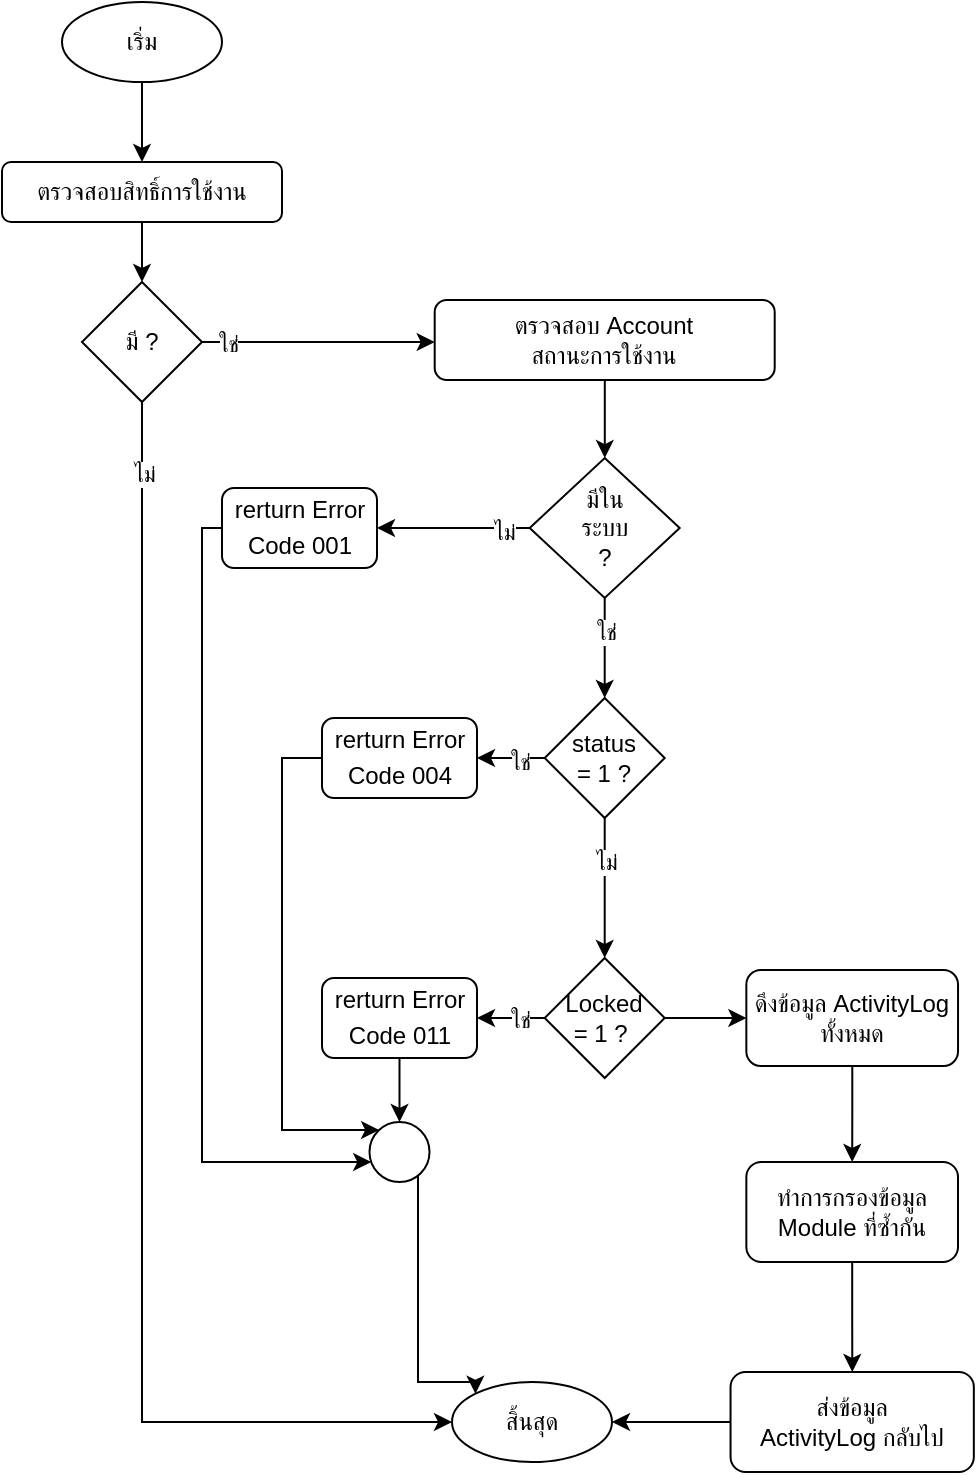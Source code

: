 <mxfile version="21.3.7" type="github" pages="3">
  <diagram name="หน้า-1" id="tiCta9_tQPxMo0woJ-PT">
    <mxGraphModel dx="1418" dy="749" grid="1" gridSize="10" guides="1" tooltips="1" connect="1" arrows="1" fold="1" page="1" pageScale="1" pageWidth="827" pageHeight="1169" math="0" shadow="0">
      <root>
        <mxCell id="0" />
        <mxCell id="1" parent="0" />
        <mxCell id="zOOIBj5y91EJWNY3sWVs-1" value="เริ่ม" style="ellipse;whiteSpace=wrap;html=1;" vertex="1" parent="1">
          <mxGeometry x="212" y="130" width="80" height="40" as="geometry" />
        </mxCell>
        <mxCell id="zOOIBj5y91EJWNY3sWVs-2" value="ตรวจสอบสิทธิ์การใช้งาน" style="rounded=1;whiteSpace=wrap;html=1;" vertex="1" parent="1">
          <mxGeometry x="182" y="210" width="140" height="30" as="geometry" />
        </mxCell>
        <mxCell id="zOOIBj5y91EJWNY3sWVs-3" value="" style="edgeStyle=orthogonalEdgeStyle;rounded=0;orthogonalLoop=1;jettySize=auto;html=1;" edge="1" parent="1" source="zOOIBj5y91EJWNY3sWVs-1" target="zOOIBj5y91EJWNY3sWVs-2">
          <mxGeometry relative="1" as="geometry" />
        </mxCell>
        <mxCell id="zOOIBj5y91EJWNY3sWVs-4" value="มี ?" style="rhombus;whiteSpace=wrap;html=1;" vertex="1" parent="1">
          <mxGeometry x="222" y="270" width="60" height="60" as="geometry" />
        </mxCell>
        <mxCell id="zOOIBj5y91EJWNY3sWVs-5" value="" style="edgeStyle=orthogonalEdgeStyle;rounded=0;orthogonalLoop=1;jettySize=auto;html=1;" edge="1" parent="1" source="zOOIBj5y91EJWNY3sWVs-2" target="zOOIBj5y91EJWNY3sWVs-4">
          <mxGeometry relative="1" as="geometry" />
        </mxCell>
        <mxCell id="zOOIBj5y91EJWNY3sWVs-6" value="สิ้นสุด" style="ellipse;whiteSpace=wrap;html=1;" vertex="1" parent="1">
          <mxGeometry x="407" y="820" width="80" height="40" as="geometry" />
        </mxCell>
        <mxCell id="zOOIBj5y91EJWNY3sWVs-7" style="edgeStyle=orthogonalEdgeStyle;rounded=0;orthogonalLoop=1;jettySize=auto;html=1;entryX=0;entryY=0.5;entryDx=0;entryDy=0;" edge="1" parent="1" source="zOOIBj5y91EJWNY3sWVs-4" target="zOOIBj5y91EJWNY3sWVs-6">
          <mxGeometry relative="1" as="geometry">
            <Array as="points">
              <mxPoint x="252" y="840" />
            </Array>
          </mxGeometry>
        </mxCell>
        <mxCell id="zOOIBj5y91EJWNY3sWVs-8" value="ไม่" style="edgeLabel;html=1;align=center;verticalAlign=middle;resizable=0;points=[];" vertex="1" connectable="0" parent="zOOIBj5y91EJWNY3sWVs-7">
          <mxGeometry x="-0.892" y="1" relative="1" as="geometry">
            <mxPoint as="offset" />
          </mxGeometry>
        </mxCell>
        <mxCell id="zOOIBj5y91EJWNY3sWVs-9" value="ตรวจสอบ Account &lt;br&gt;สถานะการใช้งาน" style="rounded=1;whiteSpace=wrap;html=1;" vertex="1" parent="1">
          <mxGeometry x="398.35" y="279" width="170" height="40" as="geometry" />
        </mxCell>
        <mxCell id="zOOIBj5y91EJWNY3sWVs-10" value="" style="edgeStyle=orthogonalEdgeStyle;rounded=0;orthogonalLoop=1;jettySize=auto;html=1;" edge="1" parent="1" source="zOOIBj5y91EJWNY3sWVs-4" target="zOOIBj5y91EJWNY3sWVs-9">
          <mxGeometry relative="1" as="geometry">
            <Array as="points">
              <mxPoint x="362" y="300" />
              <mxPoint x="362" y="300" />
            </Array>
          </mxGeometry>
        </mxCell>
        <mxCell id="zOOIBj5y91EJWNY3sWVs-11" value="ใช่" style="edgeLabel;html=1;align=center;verticalAlign=middle;resizable=0;points=[];" vertex="1" connectable="0" parent="zOOIBj5y91EJWNY3sWVs-10">
          <mxGeometry x="-0.78" y="-1" relative="1" as="geometry">
            <mxPoint as="offset" />
          </mxGeometry>
        </mxCell>
        <mxCell id="zOOIBj5y91EJWNY3sWVs-12" value="มีใน&lt;br&gt;ระบบ &lt;br&gt;?" style="rhombus;whiteSpace=wrap;html=1;" vertex="1" parent="1">
          <mxGeometry x="445.85" y="358" width="75" height="70" as="geometry" />
        </mxCell>
        <mxCell id="zOOIBj5y91EJWNY3sWVs-13" value="" style="edgeStyle=orthogonalEdgeStyle;rounded=0;orthogonalLoop=1;jettySize=auto;html=1;" edge="1" parent="1" source="zOOIBj5y91EJWNY3sWVs-9" target="zOOIBj5y91EJWNY3sWVs-12">
          <mxGeometry relative="1" as="geometry" />
        </mxCell>
        <mxCell id="zOOIBj5y91EJWNY3sWVs-14" value="status&lt;br style=&quot;border-color: var(--border-color);&quot;&gt;= 1 ?" style="rhombus;whiteSpace=wrap;html=1;" vertex="1" parent="1">
          <mxGeometry x="453.35" y="478" width="60" height="60" as="geometry" />
        </mxCell>
        <mxCell id="zOOIBj5y91EJWNY3sWVs-15" value="" style="edgeStyle=orthogonalEdgeStyle;rounded=0;orthogonalLoop=1;jettySize=auto;html=1;" edge="1" parent="1" source="zOOIBj5y91EJWNY3sWVs-12" target="zOOIBj5y91EJWNY3sWVs-14">
          <mxGeometry relative="1" as="geometry" />
        </mxCell>
        <mxCell id="zOOIBj5y91EJWNY3sWVs-16" value="ใช่" style="edgeLabel;html=1;align=center;verticalAlign=middle;resizable=0;points=[];" vertex="1" connectable="0" parent="zOOIBj5y91EJWNY3sWVs-15">
          <mxGeometry x="-0.325" y="2" relative="1" as="geometry">
            <mxPoint x="-2" as="offset" />
          </mxGeometry>
        </mxCell>
        <mxCell id="zOOIBj5y91EJWNY3sWVs-17" value="Locked&lt;br style=&quot;border-color: var(--border-color);&quot;&gt;= 1 ?&amp;nbsp;" style="rhombus;whiteSpace=wrap;html=1;" vertex="1" parent="1">
          <mxGeometry x="453.35" y="608" width="60" height="60" as="geometry" />
        </mxCell>
        <mxCell id="zOOIBj5y91EJWNY3sWVs-18" value="" style="edgeStyle=orthogonalEdgeStyle;rounded=0;orthogonalLoop=1;jettySize=auto;html=1;" edge="1" parent="1" source="zOOIBj5y91EJWNY3sWVs-14" target="zOOIBj5y91EJWNY3sWVs-17">
          <mxGeometry relative="1" as="geometry" />
        </mxCell>
        <mxCell id="zOOIBj5y91EJWNY3sWVs-19" value="ไม่" style="edgeLabel;html=1;align=center;verticalAlign=middle;resizable=0;points=[];" vertex="1" connectable="0" parent="zOOIBj5y91EJWNY3sWVs-18">
          <mxGeometry x="-0.374" relative="1" as="geometry">
            <mxPoint as="offset" />
          </mxGeometry>
        </mxCell>
        <mxCell id="zOOIBj5y91EJWNY3sWVs-20" style="edgeStyle=orthogonalEdgeStyle;rounded=0;orthogonalLoop=1;jettySize=auto;html=1;entryX=0;entryY=0;entryDx=0;entryDy=0;" edge="1" parent="1" source="zOOIBj5y91EJWNY3sWVs-21" target="zOOIBj5y91EJWNY3sWVs-6">
          <mxGeometry relative="1" as="geometry">
            <Array as="points">
              <mxPoint x="390" y="820" />
              <mxPoint x="419" y="820" />
            </Array>
          </mxGeometry>
        </mxCell>
        <mxCell id="zOOIBj5y91EJWNY3sWVs-21" value="" style="ellipse;whiteSpace=wrap;html=1;aspect=fixed;" vertex="1" parent="1">
          <mxGeometry x="365.75" y="690" width="30" height="30" as="geometry" />
        </mxCell>
        <mxCell id="zOOIBj5y91EJWNY3sWVs-22" style="edgeStyle=orthogonalEdgeStyle;rounded=0;orthogonalLoop=1;jettySize=auto;html=1;" edge="1" parent="1" source="zOOIBj5y91EJWNY3sWVs-23" target="zOOIBj5y91EJWNY3sWVs-21">
          <mxGeometry relative="1" as="geometry">
            <Array as="points">
              <mxPoint x="282" y="393" />
              <mxPoint x="282" y="710" />
            </Array>
          </mxGeometry>
        </mxCell>
        <mxCell id="zOOIBj5y91EJWNY3sWVs-23" value="rerturn Error Code&amp;nbsp;001&lt;span style=&quot;font-size: medium; text-align: start;&quot;&gt;&lt;/span&gt;" style="rounded=1;whiteSpace=wrap;html=1;" vertex="1" parent="1">
          <mxGeometry x="292" y="373" width="77.5" height="40" as="geometry" />
        </mxCell>
        <mxCell id="zOOIBj5y91EJWNY3sWVs-24" style="edgeStyle=orthogonalEdgeStyle;rounded=0;orthogonalLoop=1;jettySize=auto;html=1;" edge="1" parent="1" source="zOOIBj5y91EJWNY3sWVs-12" target="zOOIBj5y91EJWNY3sWVs-23">
          <mxGeometry relative="1" as="geometry">
            <mxPoint x="382.1" y="498" as="targetPoint" />
          </mxGeometry>
        </mxCell>
        <mxCell id="zOOIBj5y91EJWNY3sWVs-25" value="ไม่" style="edgeLabel;html=1;align=center;verticalAlign=middle;resizable=0;points=[];" vertex="1" connectable="0" parent="zOOIBj5y91EJWNY3sWVs-24">
          <mxGeometry x="-0.657" y="2" relative="1" as="geometry">
            <mxPoint as="offset" />
          </mxGeometry>
        </mxCell>
        <mxCell id="zOOIBj5y91EJWNY3sWVs-26" style="edgeStyle=orthogonalEdgeStyle;rounded=0;orthogonalLoop=1;jettySize=auto;html=1;entryX=0.5;entryY=0;entryDx=0;entryDy=0;" edge="1" parent="1" source="zOOIBj5y91EJWNY3sWVs-27" target="zOOIBj5y91EJWNY3sWVs-21">
          <mxGeometry relative="1" as="geometry" />
        </mxCell>
        <mxCell id="zOOIBj5y91EJWNY3sWVs-27" value="rerturn Error Code&amp;nbsp;011&lt;span style=&quot;font-size: medium; text-align: start;&quot;&gt;&lt;/span&gt;" style="rounded=1;whiteSpace=wrap;html=1;" vertex="1" parent="1">
          <mxGeometry x="342" y="618" width="77.5" height="40" as="geometry" />
        </mxCell>
        <mxCell id="zOOIBj5y91EJWNY3sWVs-28" value="" style="edgeStyle=orthogonalEdgeStyle;rounded=0;orthogonalLoop=1;jettySize=auto;html=1;" edge="1" parent="1" source="zOOIBj5y91EJWNY3sWVs-17" target="zOOIBj5y91EJWNY3sWVs-27">
          <mxGeometry relative="1" as="geometry" />
        </mxCell>
        <mxCell id="zOOIBj5y91EJWNY3sWVs-29" value="ใช่" style="edgeLabel;html=1;align=center;verticalAlign=middle;resizable=0;points=[];" vertex="1" connectable="0" parent="zOOIBj5y91EJWNY3sWVs-28">
          <mxGeometry x="-0.461" y="1" relative="1" as="geometry">
            <mxPoint as="offset" />
          </mxGeometry>
        </mxCell>
        <mxCell id="zOOIBj5y91EJWNY3sWVs-30" style="edgeStyle=orthogonalEdgeStyle;rounded=0;orthogonalLoop=1;jettySize=auto;html=1;" edge="1" parent="1" source="zOOIBj5y91EJWNY3sWVs-31" target="zOOIBj5y91EJWNY3sWVs-21">
          <mxGeometry relative="1" as="geometry">
            <mxPoint x="382" y="700" as="targetPoint" />
            <Array as="points">
              <mxPoint x="322" y="508" />
              <mxPoint x="322" y="694" />
            </Array>
          </mxGeometry>
        </mxCell>
        <mxCell id="zOOIBj5y91EJWNY3sWVs-31" value="rerturn Error Code&amp;nbsp;004&lt;span style=&quot;font-size: medium; text-align: start;&quot;&gt;&lt;/span&gt;" style="rounded=1;whiteSpace=wrap;html=1;" vertex="1" parent="1">
          <mxGeometry x="342" y="488" width="77.5" height="40" as="geometry" />
        </mxCell>
        <mxCell id="zOOIBj5y91EJWNY3sWVs-32" value="" style="edgeStyle=orthogonalEdgeStyle;rounded=0;orthogonalLoop=1;jettySize=auto;html=1;" edge="1" parent="1" source="zOOIBj5y91EJWNY3sWVs-14" target="zOOIBj5y91EJWNY3sWVs-31">
          <mxGeometry relative="1" as="geometry" />
        </mxCell>
        <mxCell id="zOOIBj5y91EJWNY3sWVs-33" value="ใช่" style="edgeLabel;html=1;align=center;verticalAlign=middle;resizable=0;points=[];" vertex="1" connectable="0" parent="zOOIBj5y91EJWNY3sWVs-32">
          <mxGeometry x="-0.461" y="2" relative="1" as="geometry">
            <mxPoint as="offset" />
          </mxGeometry>
        </mxCell>
        <mxCell id="1AWtkYxa9efMwJ9xvt7p-2" value="" style="edgeStyle=orthogonalEdgeStyle;rounded=0;orthogonalLoop=1;jettySize=auto;html=1;" edge="1" parent="1" source="zOOIBj5y91EJWNY3sWVs-34" target="1AWtkYxa9efMwJ9xvt7p-1">
          <mxGeometry relative="1" as="geometry" />
        </mxCell>
        <mxCell id="zOOIBj5y91EJWNY3sWVs-34" value="ดึงข้อมูล ActivityLog ทั้งหมด" style="rounded=1;whiteSpace=wrap;html=1;" vertex="1" parent="1">
          <mxGeometry x="554.17" y="614" width="105.85" height="48" as="geometry" />
        </mxCell>
        <mxCell id="zOOIBj5y91EJWNY3sWVs-35" value="" style="edgeStyle=orthogonalEdgeStyle;rounded=0;orthogonalLoop=1;jettySize=auto;html=1;" edge="1" parent="1" source="zOOIBj5y91EJWNY3sWVs-17" target="zOOIBj5y91EJWNY3sWVs-34">
          <mxGeometry relative="1" as="geometry" />
        </mxCell>
        <mxCell id="zOOIBj5y91EJWNY3sWVs-36" style="edgeStyle=orthogonalEdgeStyle;rounded=0;orthogonalLoop=1;jettySize=auto;html=1;entryX=1;entryY=0.5;entryDx=0;entryDy=0;" edge="1" parent="1" source="zOOIBj5y91EJWNY3sWVs-37" target="zOOIBj5y91EJWNY3sWVs-6">
          <mxGeometry relative="1" as="geometry" />
        </mxCell>
        <mxCell id="zOOIBj5y91EJWNY3sWVs-37" value="ส่งข้อมูล&lt;br&gt;ActivityLog กลับไป" style="rounded=1;whiteSpace=wrap;html=1;" vertex="1" parent="1">
          <mxGeometry x="546.27" y="815" width="121.65" height="50" as="geometry" />
        </mxCell>
        <mxCell id="1AWtkYxa9efMwJ9xvt7p-3" style="edgeStyle=orthogonalEdgeStyle;rounded=0;orthogonalLoop=1;jettySize=auto;html=1;" edge="1" parent="1" source="1AWtkYxa9efMwJ9xvt7p-1" target="zOOIBj5y91EJWNY3sWVs-37">
          <mxGeometry relative="1" as="geometry" />
        </mxCell>
        <mxCell id="1AWtkYxa9efMwJ9xvt7p-1" value="ทำการกรองข้อมูล Module ที่ซ้ำกัน" style="whiteSpace=wrap;html=1;rounded=1;" vertex="1" parent="1">
          <mxGeometry x="554.17" y="710" width="105.83" height="50" as="geometry" />
        </mxCell>
      </root>
    </mxGraphModel>
  </diagram>
  <diagram id="p3JnmMFPephA0iRDByVq" name="หน้า-2">
    <mxGraphModel dx="1664" dy="879" grid="1" gridSize="10" guides="1" tooltips="1" connect="1" arrows="1" fold="1" page="1" pageScale="1" pageWidth="827" pageHeight="1169" math="0" shadow="0">
      <root>
        <mxCell id="0" />
        <mxCell id="1" parent="0" />
        <mxCell id="fL_1BTQRdLNrVyDjXTye-1" value="เริ่ม" style="ellipse;whiteSpace=wrap;html=1;" vertex="1" parent="1">
          <mxGeometry x="212" y="130" width="80" height="40" as="geometry" />
        </mxCell>
        <mxCell id="fL_1BTQRdLNrVyDjXTye-2" value="ตรวจสอบสิทธิ์การใช้งาน" style="rounded=1;whiteSpace=wrap;html=1;" vertex="1" parent="1">
          <mxGeometry x="182" y="210" width="140" height="30" as="geometry" />
        </mxCell>
        <mxCell id="fL_1BTQRdLNrVyDjXTye-3" value="" style="edgeStyle=orthogonalEdgeStyle;rounded=0;orthogonalLoop=1;jettySize=auto;html=1;" edge="1" parent="1" source="fL_1BTQRdLNrVyDjXTye-1" target="fL_1BTQRdLNrVyDjXTye-2">
          <mxGeometry relative="1" as="geometry" />
        </mxCell>
        <mxCell id="fL_1BTQRdLNrVyDjXTye-4" value="มี ?" style="rhombus;whiteSpace=wrap;html=1;" vertex="1" parent="1">
          <mxGeometry x="222" y="270" width="60" height="60" as="geometry" />
        </mxCell>
        <mxCell id="fL_1BTQRdLNrVyDjXTye-5" value="" style="edgeStyle=orthogonalEdgeStyle;rounded=0;orthogonalLoop=1;jettySize=auto;html=1;" edge="1" parent="1" source="fL_1BTQRdLNrVyDjXTye-2" target="fL_1BTQRdLNrVyDjXTye-4">
          <mxGeometry relative="1" as="geometry" />
        </mxCell>
        <mxCell id="fL_1BTQRdLNrVyDjXTye-6" value="สิ้นสุด" style="ellipse;whiteSpace=wrap;html=1;" vertex="1" parent="1">
          <mxGeometry x="407" y="820" width="80" height="40" as="geometry" />
        </mxCell>
        <mxCell id="fL_1BTQRdLNrVyDjXTye-7" style="edgeStyle=orthogonalEdgeStyle;rounded=0;orthogonalLoop=1;jettySize=auto;html=1;entryX=0;entryY=0.5;entryDx=0;entryDy=0;" edge="1" parent="1" source="fL_1BTQRdLNrVyDjXTye-4" target="fL_1BTQRdLNrVyDjXTye-6">
          <mxGeometry relative="1" as="geometry">
            <Array as="points">
              <mxPoint x="252" y="840" />
            </Array>
          </mxGeometry>
        </mxCell>
        <mxCell id="fL_1BTQRdLNrVyDjXTye-8" value="ไม่" style="edgeLabel;html=1;align=center;verticalAlign=middle;resizable=0;points=[];" vertex="1" connectable="0" parent="fL_1BTQRdLNrVyDjXTye-7">
          <mxGeometry x="-0.892" y="1" relative="1" as="geometry">
            <mxPoint as="offset" />
          </mxGeometry>
        </mxCell>
        <mxCell id="fL_1BTQRdLNrVyDjXTye-9" value="ตรวจสอบ Account &lt;br&gt;สถานะการใช้งาน" style="rounded=1;whiteSpace=wrap;html=1;" vertex="1" parent="1">
          <mxGeometry x="398.35" y="279" width="170" height="40" as="geometry" />
        </mxCell>
        <mxCell id="fL_1BTQRdLNrVyDjXTye-10" value="" style="edgeStyle=orthogonalEdgeStyle;rounded=0;orthogonalLoop=1;jettySize=auto;html=1;" edge="1" parent="1" source="fL_1BTQRdLNrVyDjXTye-4" target="fL_1BTQRdLNrVyDjXTye-9">
          <mxGeometry relative="1" as="geometry">
            <Array as="points">
              <mxPoint x="362" y="300" />
              <mxPoint x="362" y="300" />
            </Array>
          </mxGeometry>
        </mxCell>
        <mxCell id="fL_1BTQRdLNrVyDjXTye-11" value="ใช่" style="edgeLabel;html=1;align=center;verticalAlign=middle;resizable=0;points=[];" vertex="1" connectable="0" parent="fL_1BTQRdLNrVyDjXTye-10">
          <mxGeometry x="-0.78" y="-1" relative="1" as="geometry">
            <mxPoint as="offset" />
          </mxGeometry>
        </mxCell>
        <mxCell id="fL_1BTQRdLNrVyDjXTye-12" value="มีใน&lt;br&gt;ระบบ &lt;br&gt;?" style="rhombus;whiteSpace=wrap;html=1;" vertex="1" parent="1">
          <mxGeometry x="445.85" y="358" width="75" height="70" as="geometry" />
        </mxCell>
        <mxCell id="fL_1BTQRdLNrVyDjXTye-13" value="" style="edgeStyle=orthogonalEdgeStyle;rounded=0;orthogonalLoop=1;jettySize=auto;html=1;" edge="1" parent="1" source="fL_1BTQRdLNrVyDjXTye-9" target="fL_1BTQRdLNrVyDjXTye-12">
          <mxGeometry relative="1" as="geometry" />
        </mxCell>
        <mxCell id="fL_1BTQRdLNrVyDjXTye-14" value="status&lt;br style=&quot;border-color: var(--border-color);&quot;&gt;= 1 ?" style="rhombus;whiteSpace=wrap;html=1;" vertex="1" parent="1">
          <mxGeometry x="453.35" y="478" width="60" height="60" as="geometry" />
        </mxCell>
        <mxCell id="fL_1BTQRdLNrVyDjXTye-15" value="" style="edgeStyle=orthogonalEdgeStyle;rounded=0;orthogonalLoop=1;jettySize=auto;html=1;" edge="1" parent="1" source="fL_1BTQRdLNrVyDjXTye-12" target="fL_1BTQRdLNrVyDjXTye-14">
          <mxGeometry relative="1" as="geometry" />
        </mxCell>
        <mxCell id="fL_1BTQRdLNrVyDjXTye-16" value="ใช่" style="edgeLabel;html=1;align=center;verticalAlign=middle;resizable=0;points=[];" vertex="1" connectable="0" parent="fL_1BTQRdLNrVyDjXTye-15">
          <mxGeometry x="-0.325" y="2" relative="1" as="geometry">
            <mxPoint x="-2" as="offset" />
          </mxGeometry>
        </mxCell>
        <mxCell id="fL_1BTQRdLNrVyDjXTye-17" value="Locked&lt;br style=&quot;border-color: var(--border-color);&quot;&gt;= 1 ?&amp;nbsp;" style="rhombus;whiteSpace=wrap;html=1;" vertex="1" parent="1">
          <mxGeometry x="453.35" y="608" width="60" height="60" as="geometry" />
        </mxCell>
        <mxCell id="fL_1BTQRdLNrVyDjXTye-18" value="" style="edgeStyle=orthogonalEdgeStyle;rounded=0;orthogonalLoop=1;jettySize=auto;html=1;" edge="1" parent="1" source="fL_1BTQRdLNrVyDjXTye-14" target="fL_1BTQRdLNrVyDjXTye-17">
          <mxGeometry relative="1" as="geometry" />
        </mxCell>
        <mxCell id="fL_1BTQRdLNrVyDjXTye-19" value="ไม่" style="edgeLabel;html=1;align=center;verticalAlign=middle;resizable=0;points=[];" vertex="1" connectable="0" parent="fL_1BTQRdLNrVyDjXTye-18">
          <mxGeometry x="-0.374" relative="1" as="geometry">
            <mxPoint as="offset" />
          </mxGeometry>
        </mxCell>
        <mxCell id="fL_1BTQRdLNrVyDjXTye-20" style="edgeStyle=orthogonalEdgeStyle;rounded=0;orthogonalLoop=1;jettySize=auto;html=1;entryX=0;entryY=0;entryDx=0;entryDy=0;" edge="1" parent="1" source="fL_1BTQRdLNrVyDjXTye-21" target="fL_1BTQRdLNrVyDjXTye-6">
          <mxGeometry relative="1" as="geometry">
            <Array as="points">
              <mxPoint x="390" y="820" />
              <mxPoint x="419" y="820" />
            </Array>
          </mxGeometry>
        </mxCell>
        <mxCell id="fL_1BTQRdLNrVyDjXTye-21" value="" style="ellipse;whiteSpace=wrap;html=1;aspect=fixed;" vertex="1" parent="1">
          <mxGeometry x="365.75" y="690" width="30" height="30" as="geometry" />
        </mxCell>
        <mxCell id="fL_1BTQRdLNrVyDjXTye-22" style="edgeStyle=orthogonalEdgeStyle;rounded=0;orthogonalLoop=1;jettySize=auto;html=1;" edge="1" parent="1" source="fL_1BTQRdLNrVyDjXTye-23" target="fL_1BTQRdLNrVyDjXTye-21">
          <mxGeometry relative="1" as="geometry">
            <Array as="points">
              <mxPoint x="282" y="393" />
              <mxPoint x="282" y="710" />
            </Array>
          </mxGeometry>
        </mxCell>
        <mxCell id="fL_1BTQRdLNrVyDjXTye-23" value="rerturn Error Code&amp;nbsp;001&lt;span style=&quot;font-size: medium; text-align: start;&quot;&gt;&lt;/span&gt;" style="rounded=1;whiteSpace=wrap;html=1;" vertex="1" parent="1">
          <mxGeometry x="292" y="373" width="77.5" height="40" as="geometry" />
        </mxCell>
        <mxCell id="fL_1BTQRdLNrVyDjXTye-24" style="edgeStyle=orthogonalEdgeStyle;rounded=0;orthogonalLoop=1;jettySize=auto;html=1;" edge="1" parent="1" source="fL_1BTQRdLNrVyDjXTye-12" target="fL_1BTQRdLNrVyDjXTye-23">
          <mxGeometry relative="1" as="geometry">
            <mxPoint x="382.1" y="498" as="targetPoint" />
          </mxGeometry>
        </mxCell>
        <mxCell id="fL_1BTQRdLNrVyDjXTye-25" value="ไม่" style="edgeLabel;html=1;align=center;verticalAlign=middle;resizable=0;points=[];" vertex="1" connectable="0" parent="fL_1BTQRdLNrVyDjXTye-24">
          <mxGeometry x="-0.657" y="2" relative="1" as="geometry">
            <mxPoint as="offset" />
          </mxGeometry>
        </mxCell>
        <mxCell id="fL_1BTQRdLNrVyDjXTye-26" style="edgeStyle=orthogonalEdgeStyle;rounded=0;orthogonalLoop=1;jettySize=auto;html=1;entryX=0.5;entryY=0;entryDx=0;entryDy=0;" edge="1" parent="1" source="fL_1BTQRdLNrVyDjXTye-27" target="fL_1BTQRdLNrVyDjXTye-21">
          <mxGeometry relative="1" as="geometry" />
        </mxCell>
        <mxCell id="fL_1BTQRdLNrVyDjXTye-27" value="rerturn Error Code&amp;nbsp;011&lt;span style=&quot;font-size: medium; text-align: start;&quot;&gt;&lt;/span&gt;" style="rounded=1;whiteSpace=wrap;html=1;" vertex="1" parent="1">
          <mxGeometry x="342" y="618" width="77.5" height="40" as="geometry" />
        </mxCell>
        <mxCell id="fL_1BTQRdLNrVyDjXTye-28" value="" style="edgeStyle=orthogonalEdgeStyle;rounded=0;orthogonalLoop=1;jettySize=auto;html=1;" edge="1" parent="1" source="fL_1BTQRdLNrVyDjXTye-17" target="fL_1BTQRdLNrVyDjXTye-27">
          <mxGeometry relative="1" as="geometry" />
        </mxCell>
        <mxCell id="fL_1BTQRdLNrVyDjXTye-29" value="ใช่" style="edgeLabel;html=1;align=center;verticalAlign=middle;resizable=0;points=[];" vertex="1" connectable="0" parent="fL_1BTQRdLNrVyDjXTye-28">
          <mxGeometry x="-0.461" y="1" relative="1" as="geometry">
            <mxPoint as="offset" />
          </mxGeometry>
        </mxCell>
        <mxCell id="fL_1BTQRdLNrVyDjXTye-30" style="edgeStyle=orthogonalEdgeStyle;rounded=0;orthogonalLoop=1;jettySize=auto;html=1;" edge="1" parent="1" source="fL_1BTQRdLNrVyDjXTye-31" target="fL_1BTQRdLNrVyDjXTye-21">
          <mxGeometry relative="1" as="geometry">
            <mxPoint x="382" y="700" as="targetPoint" />
            <Array as="points">
              <mxPoint x="322" y="508" />
              <mxPoint x="322" y="694" />
            </Array>
          </mxGeometry>
        </mxCell>
        <mxCell id="fL_1BTQRdLNrVyDjXTye-31" value="rerturn Error Code&amp;nbsp;004&lt;span style=&quot;font-size: medium; text-align: start;&quot;&gt;&lt;/span&gt;" style="rounded=1;whiteSpace=wrap;html=1;" vertex="1" parent="1">
          <mxGeometry x="342" y="488" width="77.5" height="40" as="geometry" />
        </mxCell>
        <mxCell id="fL_1BTQRdLNrVyDjXTye-32" value="" style="edgeStyle=orthogonalEdgeStyle;rounded=0;orthogonalLoop=1;jettySize=auto;html=1;" edge="1" parent="1" source="fL_1BTQRdLNrVyDjXTye-14" target="fL_1BTQRdLNrVyDjXTye-31">
          <mxGeometry relative="1" as="geometry" />
        </mxCell>
        <mxCell id="fL_1BTQRdLNrVyDjXTye-33" value="ใช่" style="edgeLabel;html=1;align=center;verticalAlign=middle;resizable=0;points=[];" vertex="1" connectable="0" parent="fL_1BTQRdLNrVyDjXTye-32">
          <mxGeometry x="-0.461" y="2" relative="1" as="geometry">
            <mxPoint as="offset" />
          </mxGeometry>
        </mxCell>
        <mxCell id="fL_1BTQRdLNrVyDjXTye-34" value="" style="edgeStyle=orthogonalEdgeStyle;rounded=0;orthogonalLoop=1;jettySize=auto;html=1;entryX=0.5;entryY=0;entryDx=0;entryDy=0;" edge="1" parent="1" source="fL_1BTQRdLNrVyDjXTye-35" target="fL_1BTQRdLNrVyDjXTye-38">
          <mxGeometry relative="1" as="geometry">
            <mxPoint x="607.1" y="710" as="targetPoint" />
          </mxGeometry>
        </mxCell>
        <mxCell id="fL_1BTQRdLNrVyDjXTye-35" value="ดึงข้อมูล ActivityLog ทั้งหมด" style="rounded=1;whiteSpace=wrap;html=1;" vertex="1" parent="1">
          <mxGeometry x="554.17" y="614" width="105.85" height="48" as="geometry" />
        </mxCell>
        <mxCell id="fL_1BTQRdLNrVyDjXTye-36" value="" style="edgeStyle=orthogonalEdgeStyle;rounded=0;orthogonalLoop=1;jettySize=auto;html=1;" edge="1" parent="1" source="fL_1BTQRdLNrVyDjXTye-17" target="fL_1BTQRdLNrVyDjXTye-35">
          <mxGeometry relative="1" as="geometry" />
        </mxCell>
        <mxCell id="fL_1BTQRdLNrVyDjXTye-37" style="edgeStyle=orthogonalEdgeStyle;rounded=0;orthogonalLoop=1;jettySize=auto;html=1;entryX=1;entryY=0.5;entryDx=0;entryDy=0;" edge="1" parent="1" source="fL_1BTQRdLNrVyDjXTye-38" target="fL_1BTQRdLNrVyDjXTye-6">
          <mxGeometry relative="1" as="geometry" />
        </mxCell>
        <mxCell id="fL_1BTQRdLNrVyDjXTye-38" value="ส่งข้อมูล&lt;br&gt;ActivityLog กลับไป" style="rounded=1;whiteSpace=wrap;html=1;" vertex="1" parent="1">
          <mxGeometry x="546.27" y="730" width="121.65" height="50" as="geometry" />
        </mxCell>
      </root>
    </mxGraphModel>
  </diagram>
  <diagram id="DjrhyOAgOkbE_VglRn3I" name="หน้า-3">
    <mxGraphModel dx="660" dy="349" grid="1" gridSize="10" guides="1" tooltips="1" connect="1" arrows="1" fold="1" page="1" pageScale="1" pageWidth="827" pageHeight="1169" math="0" shadow="0">
      <root>
        <mxCell id="0" />
        <mxCell id="1" parent="0" />
        <mxCell id="vbTUUNpnsbkGGMgjWKqP-1" value="เริ่ม" style="ellipse;whiteSpace=wrap;html=1;" vertex="1" parent="1">
          <mxGeometry x="222" y="140" width="80" height="40" as="geometry" />
        </mxCell>
        <mxCell id="vbTUUNpnsbkGGMgjWKqP-2" value="ตรวจสอบสิทธิ์การใช้งาน" style="rounded=1;whiteSpace=wrap;html=1;" vertex="1" parent="1">
          <mxGeometry x="192" y="220" width="140" height="30" as="geometry" />
        </mxCell>
        <mxCell id="vbTUUNpnsbkGGMgjWKqP-3" value="" style="edgeStyle=orthogonalEdgeStyle;rounded=0;orthogonalLoop=1;jettySize=auto;html=1;" edge="1" parent="1" source="vbTUUNpnsbkGGMgjWKqP-1" target="vbTUUNpnsbkGGMgjWKqP-2">
          <mxGeometry relative="1" as="geometry" />
        </mxCell>
        <mxCell id="vbTUUNpnsbkGGMgjWKqP-4" value="มี ?" style="rhombus;whiteSpace=wrap;html=1;" vertex="1" parent="1">
          <mxGeometry x="232" y="280" width="60" height="60" as="geometry" />
        </mxCell>
        <mxCell id="vbTUUNpnsbkGGMgjWKqP-5" value="" style="edgeStyle=orthogonalEdgeStyle;rounded=0;orthogonalLoop=1;jettySize=auto;html=1;" edge="1" parent="1" source="vbTUUNpnsbkGGMgjWKqP-2" target="vbTUUNpnsbkGGMgjWKqP-4">
          <mxGeometry relative="1" as="geometry" />
        </mxCell>
        <mxCell id="vbTUUNpnsbkGGMgjWKqP-6" value="สิ้นสุด" style="ellipse;whiteSpace=wrap;html=1;" vertex="1" parent="1">
          <mxGeometry x="417" y="830" width="80" height="40" as="geometry" />
        </mxCell>
        <mxCell id="vbTUUNpnsbkGGMgjWKqP-7" style="edgeStyle=orthogonalEdgeStyle;rounded=0;orthogonalLoop=1;jettySize=auto;html=1;entryX=0;entryY=0.5;entryDx=0;entryDy=0;" edge="1" parent="1" source="vbTUUNpnsbkGGMgjWKqP-4" target="vbTUUNpnsbkGGMgjWKqP-6">
          <mxGeometry relative="1" as="geometry">
            <Array as="points">
              <mxPoint x="262" y="850" />
            </Array>
          </mxGeometry>
        </mxCell>
        <mxCell id="vbTUUNpnsbkGGMgjWKqP-8" value="ไม่" style="edgeLabel;html=1;align=center;verticalAlign=middle;resizable=0;points=[];" vertex="1" connectable="0" parent="vbTUUNpnsbkGGMgjWKqP-7">
          <mxGeometry x="-0.892" y="1" relative="1" as="geometry">
            <mxPoint as="offset" />
          </mxGeometry>
        </mxCell>
        <mxCell id="vbTUUNpnsbkGGMgjWKqP-9" value="ตรวจสอบ Account &lt;br&gt;สถานะการใช้งาน" style="rounded=1;whiteSpace=wrap;html=1;" vertex="1" parent="1">
          <mxGeometry x="408.35" y="289" width="170" height="40" as="geometry" />
        </mxCell>
        <mxCell id="vbTUUNpnsbkGGMgjWKqP-10" value="" style="edgeStyle=orthogonalEdgeStyle;rounded=0;orthogonalLoop=1;jettySize=auto;html=1;" edge="1" parent="1" source="vbTUUNpnsbkGGMgjWKqP-4" target="vbTUUNpnsbkGGMgjWKqP-9">
          <mxGeometry relative="1" as="geometry">
            <Array as="points">
              <mxPoint x="372" y="310" />
              <mxPoint x="372" y="310" />
            </Array>
          </mxGeometry>
        </mxCell>
        <mxCell id="vbTUUNpnsbkGGMgjWKqP-11" value="ใช่" style="edgeLabel;html=1;align=center;verticalAlign=middle;resizable=0;points=[];" vertex="1" connectable="0" parent="vbTUUNpnsbkGGMgjWKqP-10">
          <mxGeometry x="-0.78" y="-1" relative="1" as="geometry">
            <mxPoint as="offset" />
          </mxGeometry>
        </mxCell>
        <mxCell id="vbTUUNpnsbkGGMgjWKqP-12" value="มีใน&lt;br&gt;ระบบ &lt;br&gt;?" style="rhombus;whiteSpace=wrap;html=1;" vertex="1" parent="1">
          <mxGeometry x="455.85" y="368" width="75" height="70" as="geometry" />
        </mxCell>
        <mxCell id="vbTUUNpnsbkGGMgjWKqP-13" value="" style="edgeStyle=orthogonalEdgeStyle;rounded=0;orthogonalLoop=1;jettySize=auto;html=1;" edge="1" parent="1" source="vbTUUNpnsbkGGMgjWKqP-9" target="vbTUUNpnsbkGGMgjWKqP-12">
          <mxGeometry relative="1" as="geometry" />
        </mxCell>
        <mxCell id="vbTUUNpnsbkGGMgjWKqP-14" value="status&lt;br style=&quot;border-color: var(--border-color);&quot;&gt;= 1 ?" style="rhombus;whiteSpace=wrap;html=1;" vertex="1" parent="1">
          <mxGeometry x="463.35" y="488" width="60" height="60" as="geometry" />
        </mxCell>
        <mxCell id="vbTUUNpnsbkGGMgjWKqP-15" value="" style="edgeStyle=orthogonalEdgeStyle;rounded=0;orthogonalLoop=1;jettySize=auto;html=1;" edge="1" parent="1" source="vbTUUNpnsbkGGMgjWKqP-12" target="vbTUUNpnsbkGGMgjWKqP-14">
          <mxGeometry relative="1" as="geometry" />
        </mxCell>
        <mxCell id="vbTUUNpnsbkGGMgjWKqP-16" value="ใช่" style="edgeLabel;html=1;align=center;verticalAlign=middle;resizable=0;points=[];" vertex="1" connectable="0" parent="vbTUUNpnsbkGGMgjWKqP-15">
          <mxGeometry x="-0.325" y="2" relative="1" as="geometry">
            <mxPoint x="-2" as="offset" />
          </mxGeometry>
        </mxCell>
        <mxCell id="vbTUUNpnsbkGGMgjWKqP-17" value="Locked&lt;br style=&quot;border-color: var(--border-color);&quot;&gt;= 1 ?&amp;nbsp;" style="rhombus;whiteSpace=wrap;html=1;" vertex="1" parent="1">
          <mxGeometry x="463.35" y="618" width="60" height="60" as="geometry" />
        </mxCell>
        <mxCell id="vbTUUNpnsbkGGMgjWKqP-18" value="" style="edgeStyle=orthogonalEdgeStyle;rounded=0;orthogonalLoop=1;jettySize=auto;html=1;" edge="1" parent="1" source="vbTUUNpnsbkGGMgjWKqP-14" target="vbTUUNpnsbkGGMgjWKqP-17">
          <mxGeometry relative="1" as="geometry" />
        </mxCell>
        <mxCell id="vbTUUNpnsbkGGMgjWKqP-19" value="ไม่" style="edgeLabel;html=1;align=center;verticalAlign=middle;resizable=0;points=[];" vertex="1" connectable="0" parent="vbTUUNpnsbkGGMgjWKqP-18">
          <mxGeometry x="-0.374" relative="1" as="geometry">
            <mxPoint as="offset" />
          </mxGeometry>
        </mxCell>
        <mxCell id="vbTUUNpnsbkGGMgjWKqP-20" style="edgeStyle=orthogonalEdgeStyle;rounded=0;orthogonalLoop=1;jettySize=auto;html=1;entryX=0;entryY=0;entryDx=0;entryDy=0;" edge="1" parent="1" source="vbTUUNpnsbkGGMgjWKqP-21" target="vbTUUNpnsbkGGMgjWKqP-6">
          <mxGeometry relative="1" as="geometry">
            <Array as="points">
              <mxPoint x="400" y="830" />
              <mxPoint x="429" y="830" />
            </Array>
          </mxGeometry>
        </mxCell>
        <mxCell id="vbTUUNpnsbkGGMgjWKqP-21" value="" style="ellipse;whiteSpace=wrap;html=1;aspect=fixed;" vertex="1" parent="1">
          <mxGeometry x="375.75" y="700" width="30" height="30" as="geometry" />
        </mxCell>
        <mxCell id="vbTUUNpnsbkGGMgjWKqP-22" style="edgeStyle=orthogonalEdgeStyle;rounded=0;orthogonalLoop=1;jettySize=auto;html=1;" edge="1" parent="1" source="vbTUUNpnsbkGGMgjWKqP-23" target="vbTUUNpnsbkGGMgjWKqP-21">
          <mxGeometry relative="1" as="geometry">
            <Array as="points">
              <mxPoint x="292" y="403" />
              <mxPoint x="292" y="720" />
            </Array>
          </mxGeometry>
        </mxCell>
        <mxCell id="vbTUUNpnsbkGGMgjWKqP-23" value="rerturn Error Code&amp;nbsp;001&lt;span style=&quot;font-size: medium; text-align: start;&quot;&gt;&lt;/span&gt;" style="rounded=1;whiteSpace=wrap;html=1;" vertex="1" parent="1">
          <mxGeometry x="302" y="383" width="77.5" height="40" as="geometry" />
        </mxCell>
        <mxCell id="vbTUUNpnsbkGGMgjWKqP-24" style="edgeStyle=orthogonalEdgeStyle;rounded=0;orthogonalLoop=1;jettySize=auto;html=1;" edge="1" parent="1" source="vbTUUNpnsbkGGMgjWKqP-12" target="vbTUUNpnsbkGGMgjWKqP-23">
          <mxGeometry relative="1" as="geometry">
            <mxPoint x="392.1" y="508" as="targetPoint" />
          </mxGeometry>
        </mxCell>
        <mxCell id="vbTUUNpnsbkGGMgjWKqP-25" value="ไม่" style="edgeLabel;html=1;align=center;verticalAlign=middle;resizable=0;points=[];" vertex="1" connectable="0" parent="vbTUUNpnsbkGGMgjWKqP-24">
          <mxGeometry x="-0.657" y="2" relative="1" as="geometry">
            <mxPoint as="offset" />
          </mxGeometry>
        </mxCell>
        <mxCell id="vbTUUNpnsbkGGMgjWKqP-26" style="edgeStyle=orthogonalEdgeStyle;rounded=0;orthogonalLoop=1;jettySize=auto;html=1;entryX=0.5;entryY=0;entryDx=0;entryDy=0;" edge="1" parent="1" source="vbTUUNpnsbkGGMgjWKqP-27" target="vbTUUNpnsbkGGMgjWKqP-21">
          <mxGeometry relative="1" as="geometry" />
        </mxCell>
        <mxCell id="vbTUUNpnsbkGGMgjWKqP-27" value="rerturn Error Code&amp;nbsp;011&lt;span style=&quot;font-size: medium; text-align: start;&quot;&gt;&lt;/span&gt;" style="rounded=1;whiteSpace=wrap;html=1;" vertex="1" parent="1">
          <mxGeometry x="352" y="628" width="77.5" height="40" as="geometry" />
        </mxCell>
        <mxCell id="vbTUUNpnsbkGGMgjWKqP-28" value="" style="edgeStyle=orthogonalEdgeStyle;rounded=0;orthogonalLoop=1;jettySize=auto;html=1;" edge="1" parent="1" source="vbTUUNpnsbkGGMgjWKqP-17" target="vbTUUNpnsbkGGMgjWKqP-27">
          <mxGeometry relative="1" as="geometry" />
        </mxCell>
        <mxCell id="vbTUUNpnsbkGGMgjWKqP-29" value="ใช่" style="edgeLabel;html=1;align=center;verticalAlign=middle;resizable=0;points=[];" vertex="1" connectable="0" parent="vbTUUNpnsbkGGMgjWKqP-28">
          <mxGeometry x="-0.461" y="1" relative="1" as="geometry">
            <mxPoint as="offset" />
          </mxGeometry>
        </mxCell>
        <mxCell id="vbTUUNpnsbkGGMgjWKqP-30" style="edgeStyle=orthogonalEdgeStyle;rounded=0;orthogonalLoop=1;jettySize=auto;html=1;" edge="1" parent="1" source="vbTUUNpnsbkGGMgjWKqP-31" target="vbTUUNpnsbkGGMgjWKqP-21">
          <mxGeometry relative="1" as="geometry">
            <mxPoint x="392" y="710" as="targetPoint" />
            <Array as="points">
              <mxPoint x="332" y="518" />
              <mxPoint x="332" y="704" />
            </Array>
          </mxGeometry>
        </mxCell>
        <mxCell id="vbTUUNpnsbkGGMgjWKqP-31" value="rerturn Error Code&amp;nbsp;004&lt;span style=&quot;font-size: medium; text-align: start;&quot;&gt;&lt;/span&gt;" style="rounded=1;whiteSpace=wrap;html=1;" vertex="1" parent="1">
          <mxGeometry x="352" y="498" width="77.5" height="40" as="geometry" />
        </mxCell>
        <mxCell id="vbTUUNpnsbkGGMgjWKqP-32" value="" style="edgeStyle=orthogonalEdgeStyle;rounded=0;orthogonalLoop=1;jettySize=auto;html=1;" edge="1" parent="1" source="vbTUUNpnsbkGGMgjWKqP-14" target="vbTUUNpnsbkGGMgjWKqP-31">
          <mxGeometry relative="1" as="geometry" />
        </mxCell>
        <mxCell id="vbTUUNpnsbkGGMgjWKqP-33" value="ใช่" style="edgeLabel;html=1;align=center;verticalAlign=middle;resizable=0;points=[];" vertex="1" connectable="0" parent="vbTUUNpnsbkGGMgjWKqP-32">
          <mxGeometry x="-0.461" y="2" relative="1" as="geometry">
            <mxPoint as="offset" />
          </mxGeometry>
        </mxCell>
        <mxCell id="vbTUUNpnsbkGGMgjWKqP-34" value="" style="edgeStyle=orthogonalEdgeStyle;rounded=0;orthogonalLoop=1;jettySize=auto;html=1;" edge="1" parent="1" source="vbTUUNpnsbkGGMgjWKqP-35" target="vbTUUNpnsbkGGMgjWKqP-40">
          <mxGeometry relative="1" as="geometry">
            <mxPoint x="617.095" y="740" as="targetPoint" />
          </mxGeometry>
        </mxCell>
        <mxCell id="vbTUUNpnsbkGGMgjWKqP-35" value="ดึงข้อมูล ActivityLog ทั้งหมด" style="rounded=1;whiteSpace=wrap;html=1;" vertex="1" parent="1">
          <mxGeometry x="541.24" y="624" width="105.85" height="48" as="geometry" />
        </mxCell>
        <mxCell id="vbTUUNpnsbkGGMgjWKqP-36" value="" style="edgeStyle=orthogonalEdgeStyle;rounded=0;orthogonalLoop=1;jettySize=auto;html=1;" edge="1" parent="1" source="vbTUUNpnsbkGGMgjWKqP-17" target="vbTUUNpnsbkGGMgjWKqP-35">
          <mxGeometry relative="1" as="geometry" />
        </mxCell>
        <mxCell id="vbTUUNpnsbkGGMgjWKqP-41" style="edgeStyle=orthogonalEdgeStyle;rounded=0;orthogonalLoop=1;jettySize=auto;html=1;" edge="1" parent="1" source="vbTUUNpnsbkGGMgjWKqP-40" target="vbTUUNpnsbkGGMgjWKqP-46">
          <mxGeometry relative="1" as="geometry">
            <mxPoint x="617" y="840" as="targetPoint" />
          </mxGeometry>
        </mxCell>
        <mxCell id="vbTUUNpnsbkGGMgjWKqP-43" value="ไม่" style="edgeLabel;html=1;align=center;verticalAlign=middle;resizable=0;points=[];" vertex="1" connectable="0" parent="vbTUUNpnsbkGGMgjWKqP-41">
          <mxGeometry x="-0.286" y="1" relative="1" as="geometry">
            <mxPoint as="offset" />
          </mxGeometry>
        </mxCell>
        <mxCell id="vbTUUNpnsbkGGMgjWKqP-42" value="ใช่" style="edgeStyle=orthogonalEdgeStyle;rounded=0;orthogonalLoop=1;jettySize=auto;html=1;entryX=0;entryY=0.5;entryDx=0;entryDy=0;" edge="1" parent="1" source="vbTUUNpnsbkGGMgjWKqP-40" target="vbTUUNpnsbkGGMgjWKqP-44">
          <mxGeometry relative="1" as="geometry">
            <mxPoint x="690" y="770" as="targetPoint" />
          </mxGeometry>
        </mxCell>
        <mxCell id="vbTUUNpnsbkGGMgjWKqP-40" value="มี ?" style="rhombus;whiteSpace=wrap;html=1;" vertex="1" parent="1">
          <mxGeometry x="564.16" y="700" width="60" height="60" as="geometry" />
        </mxCell>
        <mxCell id="vbTUUNpnsbkGGMgjWKqP-49" style="edgeStyle=orthogonalEdgeStyle;rounded=0;orthogonalLoop=1;jettySize=auto;html=1;" edge="1" parent="1" source="vbTUUNpnsbkGGMgjWKqP-44" target="vbTUUNpnsbkGGMgjWKqP-48">
          <mxGeometry relative="1" as="geometry" />
        </mxCell>
        <mxCell id="vbTUUNpnsbkGGMgjWKqP-44" value="นำข้อมูลที่ได้ มาสร้างเป็นไฟล์ Excel" style="rounded=1;whiteSpace=wrap;html=1;" vertex="1" parent="1">
          <mxGeometry x="680" y="706" width="105.85" height="48" as="geometry" />
        </mxCell>
        <mxCell id="vbTUUNpnsbkGGMgjWKqP-47" style="edgeStyle=orthogonalEdgeStyle;rounded=0;orthogonalLoop=1;jettySize=auto;html=1;" edge="1" parent="1" source="vbTUUNpnsbkGGMgjWKqP-46" target="vbTUUNpnsbkGGMgjWKqP-6">
          <mxGeometry relative="1" as="geometry" />
        </mxCell>
        <mxCell id="vbTUUNpnsbkGGMgjWKqP-46" value="return Error &lt;br&gt;Code 049" style="rounded=1;whiteSpace=wrap;html=1;" vertex="1" parent="1">
          <mxGeometry x="556.25" y="830" width="75.83" height="40" as="geometry" />
        </mxCell>
        <mxCell id="vbTUUNpnsbkGGMgjWKqP-51" value="" style="edgeStyle=orthogonalEdgeStyle;rounded=0;orthogonalLoop=1;jettySize=auto;html=1;" edge="1" parent="1" source="vbTUUNpnsbkGGMgjWKqP-48" target="vbTUUNpnsbkGGMgjWKqP-50">
          <mxGeometry relative="1" as="geometry">
            <Array as="points">
              <mxPoint x="680" y="820" />
            </Array>
          </mxGeometry>
        </mxCell>
        <mxCell id="vbTUUNpnsbkGGMgjWKqP-57" value="ไม่" style="edgeLabel;html=1;align=center;verticalAlign=middle;resizable=0;points=[];" vertex="1" connectable="0" parent="vbTUUNpnsbkGGMgjWKqP-51">
          <mxGeometry x="0.328" y="-1" relative="1" as="geometry">
            <mxPoint as="offset" />
          </mxGeometry>
        </mxCell>
        <mxCell id="vbTUUNpnsbkGGMgjWKqP-54" style="edgeStyle=orthogonalEdgeStyle;rounded=0;orthogonalLoop=1;jettySize=auto;html=1;" edge="1" parent="1" source="vbTUUNpnsbkGGMgjWKqP-48" target="vbTUUNpnsbkGGMgjWKqP-53">
          <mxGeometry relative="1" as="geometry">
            <Array as="points">
              <mxPoint x="779" y="820" />
            </Array>
          </mxGeometry>
        </mxCell>
        <mxCell id="vbTUUNpnsbkGGMgjWKqP-56" value="ใช่" style="edgeLabel;html=1;align=center;verticalAlign=middle;resizable=0;points=[];" vertex="1" connectable="0" parent="vbTUUNpnsbkGGMgjWKqP-54">
          <mxGeometry x="-0.778" relative="1" as="geometry">
            <mxPoint y="30" as="offset" />
          </mxGeometry>
        </mxCell>
        <mxCell id="vbTUUNpnsbkGGMgjWKqP-48" value="สำเร็จ ?" style="rhombus;whiteSpace=wrap;html=1;" vertex="1" parent="1">
          <mxGeometry x="702.92" y="790" width="60" height="60" as="geometry" />
        </mxCell>
        <mxCell id="vbTUUNpnsbkGGMgjWKqP-50" value="return Error &lt;br&gt;Code 099" style="rounded=1;whiteSpace=wrap;html=1;" vertex="1" parent="1">
          <mxGeometry x="640" y="870" width="77.08" height="40" as="geometry" />
        </mxCell>
        <mxCell id="vbTUUNpnsbkGGMgjWKqP-55" style="edgeStyle=orthogonalEdgeStyle;rounded=0;orthogonalLoop=1;jettySize=auto;html=1;" edge="1" parent="1" source="vbTUUNpnsbkGGMgjWKqP-53" target="vbTUUNpnsbkGGMgjWKqP-6">
          <mxGeometry relative="1" as="geometry" />
        </mxCell>
        <mxCell id="vbTUUNpnsbkGGMgjWKqP-53" value="ส่งกลับข้อมูล URL ที่เก็บไฟลในเซิฟเวอร์" style="rounded=1;whiteSpace=wrap;html=1;" vertex="1" parent="1">
          <mxGeometry x="717.08" y="920" width="97.08" height="50" as="geometry" />
        </mxCell>
      </root>
    </mxGraphModel>
  </diagram>
</mxfile>
